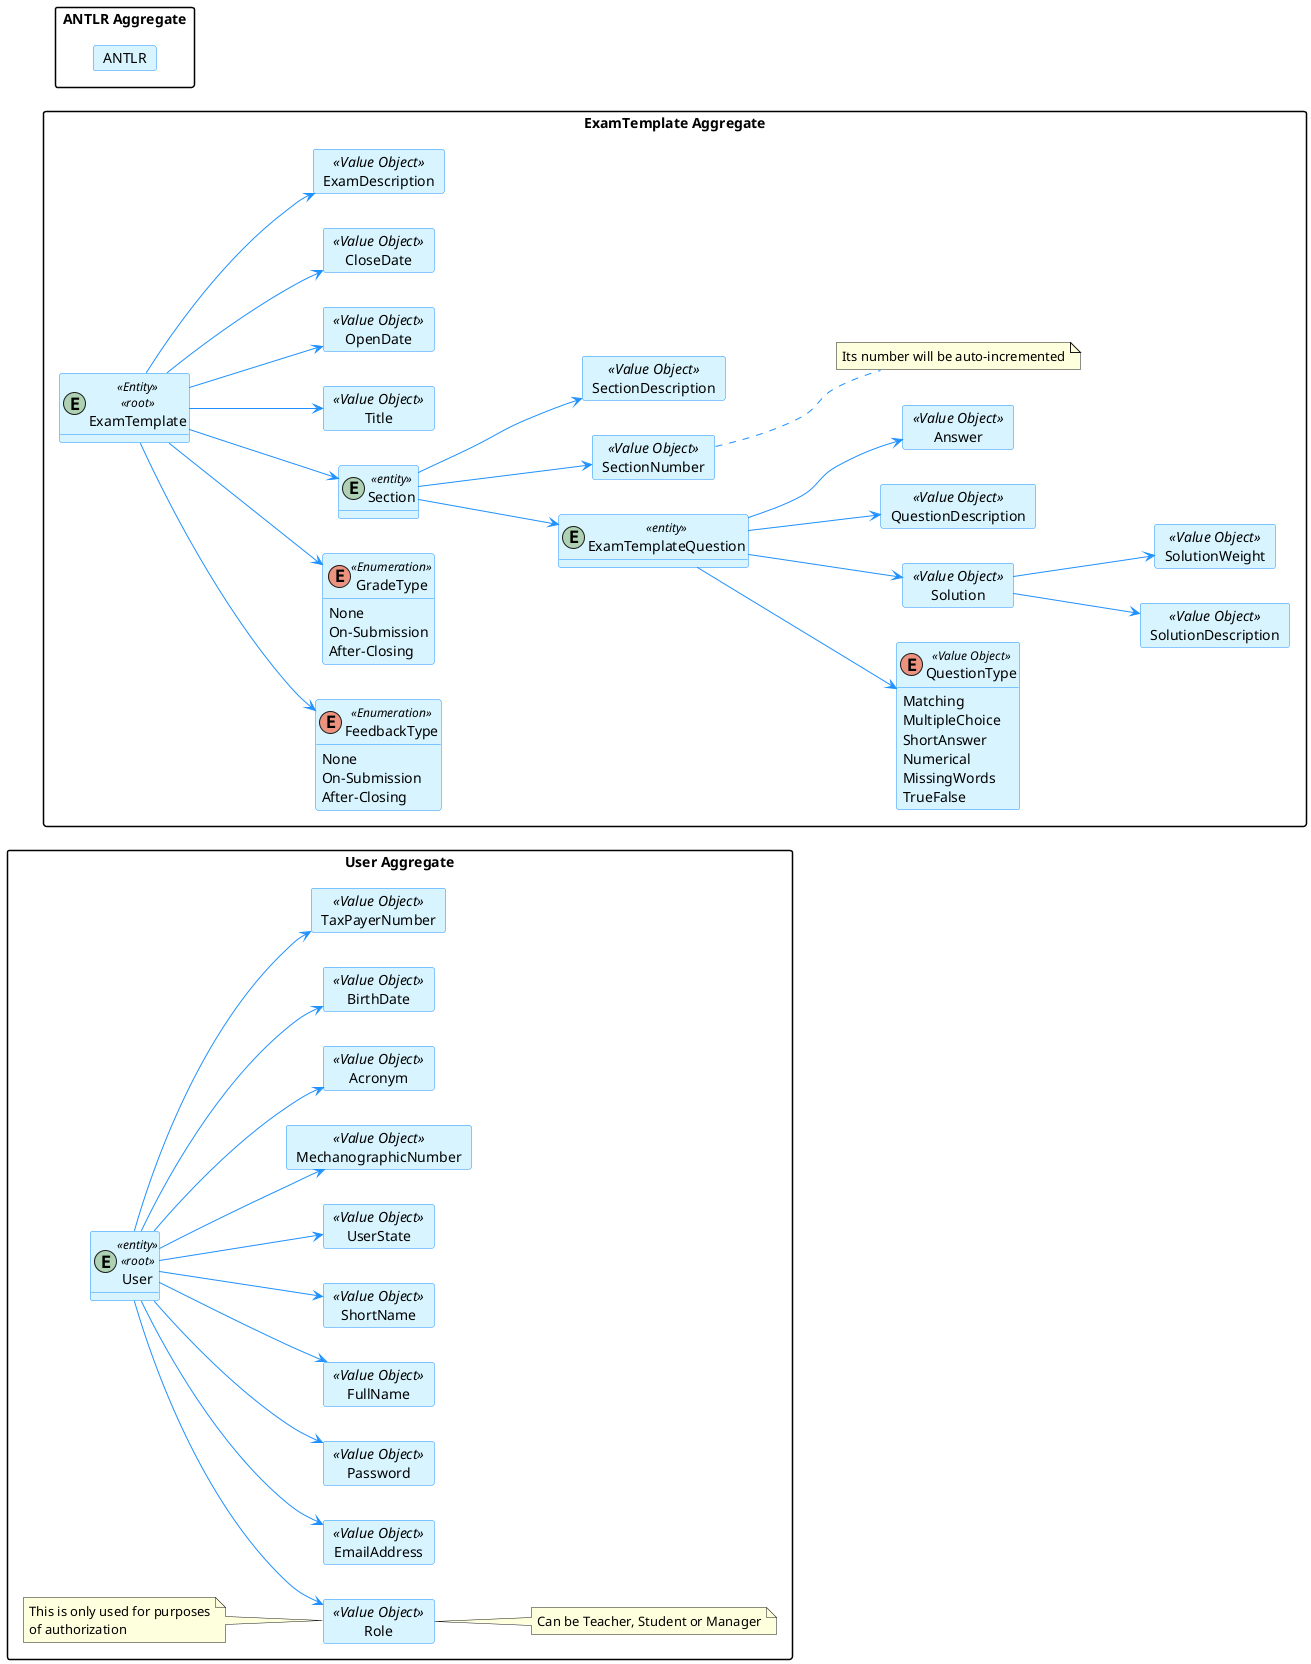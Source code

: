 @startuml

hide methods
left to right direction

skinparam classAttributeIconSize 0

skinparam class {
    LifeLineBorderColor DodgerBlue
    LifeLineBackgroundColor APPLICATION
    BackgroundColor #D8F5FF
    ArrowColor DodgerBlue
    BorderColor DodgerBlue
}

skinparam packageStyle rectangle

skinparam card {
    LifeLineBorderColor DodgerBlue
    LifeLineBackgroundColor APPLICATION
    BackgroundColor #D8F5FF
    ArrowColor DodgerBlue
    BorderColor DodgerBlue
}

package "User Aggregate" {
    entity User <<entity>><<root>>

'User value objects
    card EmailAddress <<Value Object>>{
    }
    card Password <<Value Object>>{
    }
    card FullName <<Value Object>>{
    }
    card ShortName <<Value Object>>{
    }
    card UserState <<Value Object>>{
    }
    card MechanographicNumber <<Value Object>>{
    }
    card Acronym <<Value Object>> {
    }
    card BirthDate <<Value Object>> {
    }
    card TaxPayerNumber <<Value Object>> {
    }
    card Role <<Value Object>> {
    }
    note right of Role: Can be Teacher, Student or Manager

    User --> EmailAddress
    User --> Password
    User --> FullName
    User --> ShortName
    User --> Role
    User --> UserState
    User --> MechanographicNumber
    User --> Acronym
    User --> BirthDate
    User --> TaxPayerNumber

    note left of Role
        This is only used for purposes
        of authorization
    end note
}

package "ExamTemplate Aggregate" {
    entity ExamTemplate <<Entity>> <<root>> {
    }

    card Title <<Value Object>> {
    }

    card OpenDate <<Value Object>> {
    }

    card CloseDate <<Value Object>> {
    }

    card ExamDescription <<Value Object>> {
    }

    enum FeedbackType <<Enumeration>> {
        None
        On-Submission
        After-Closing
    }

    enum GradeType <<Enumeration>> {
        None
        On-Submission
        After-Closing
    }

    entity Section <<entity>> {
    }

    card SectionNumber <<Value Object>> {
    }

    card SectionDescription <<Value Object>> {
    }

    entity ExamTemplateQuestion <<entity>> {
    }

    card Solution <<Value Object>> {
    }

    card SolutionDescription <<Value Object>> {
    }

    card SolutionWeight <<Value Object>> {
    }

    card QuestionDescription <<Value Object>> {
    }

    card Answer <<Value Object>> {
    }

    enum QuestionType <<Value Object>> {
        Matching
        MultipleChoice
        ShortAnswer
        Numerical
        MissingWords
        TrueFalse
        }

    ExamTemplate --> Title
    ExamTemplate --> OpenDate
    ExamTemplate --> CloseDate
    ExamTemplate --> Section
    ExamTemplate --> FeedbackType
    ExamTemplate --> GradeType
    ExamTemplate --> ExamDescription

    Section --> SectionDescription
    Section --> ExamTemplateQuestion
    Section --> SectionNumber

    note right of SectionNumber
        Its number will be auto-incremented
    end note

    ExamTemplateQuestion --> QuestionType
    ExamTemplateQuestion --> QuestionDescription
    ExamTemplateQuestion --> Answer
    ExamTemplateQuestion --> Solution

    Solution --> SolutionDescription
    Solution --> SolutionWeight
}


package "ANTLR Aggregate" {
    card ANTLR {
    }
}

@enduml